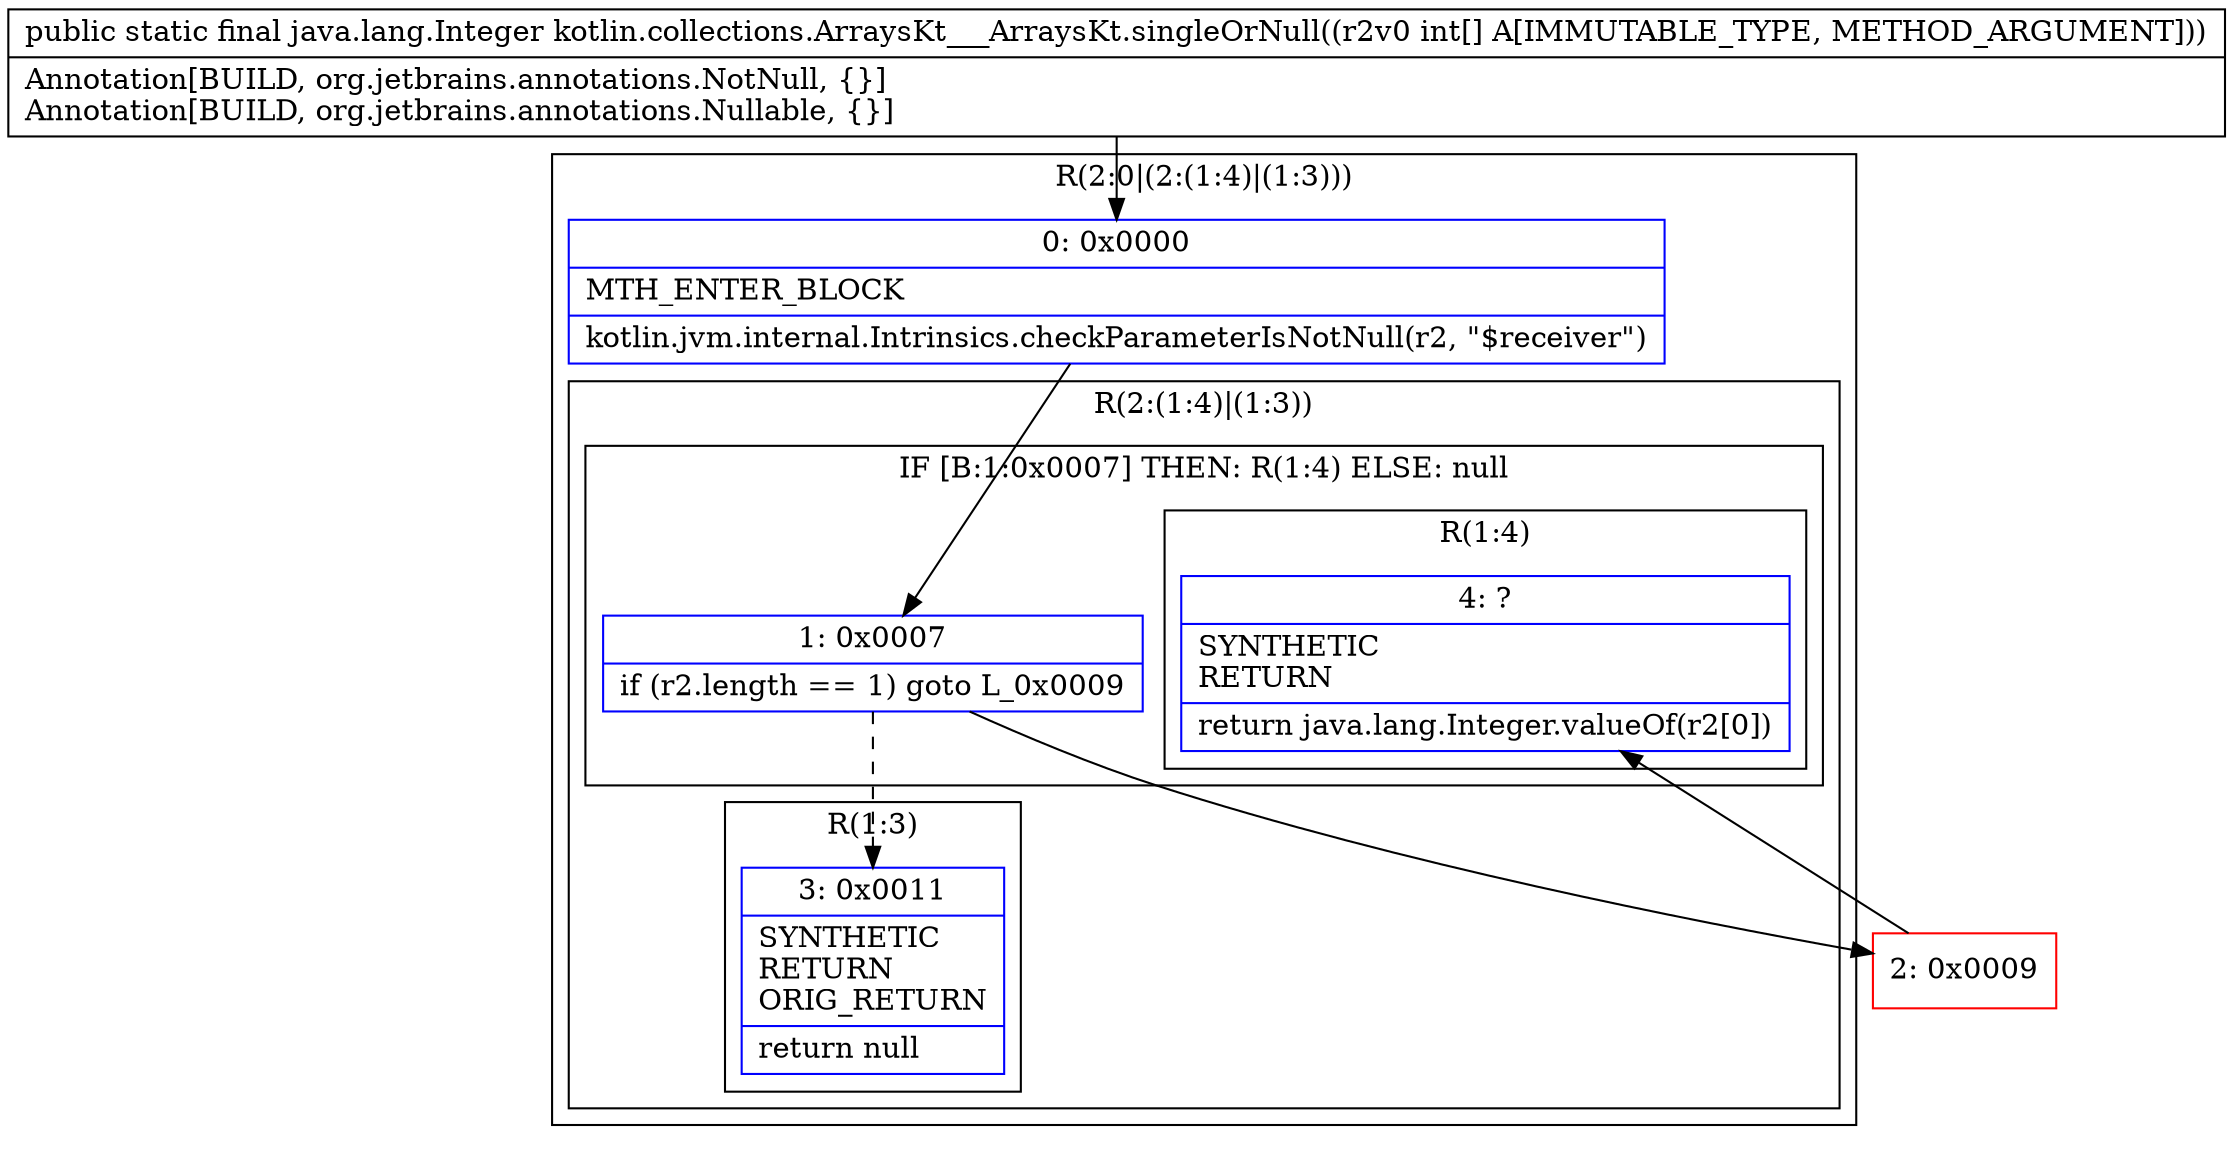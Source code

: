 digraph "CFG forkotlin.collections.ArraysKt___ArraysKt.singleOrNull([I)Ljava\/lang\/Integer;" {
subgraph cluster_Region_1209622147 {
label = "R(2:0|(2:(1:4)|(1:3)))";
node [shape=record,color=blue];
Node_0 [shape=record,label="{0\:\ 0x0000|MTH_ENTER_BLOCK\l|kotlin.jvm.internal.Intrinsics.checkParameterIsNotNull(r2, \"$receiver\")\l}"];
subgraph cluster_Region_92939656 {
label = "R(2:(1:4)|(1:3))";
node [shape=record,color=blue];
subgraph cluster_IfRegion_468636257 {
label = "IF [B:1:0x0007] THEN: R(1:4) ELSE: null";
node [shape=record,color=blue];
Node_1 [shape=record,label="{1\:\ 0x0007|if (r2.length == 1) goto L_0x0009\l}"];
subgraph cluster_Region_1215932749 {
label = "R(1:4)";
node [shape=record,color=blue];
Node_4 [shape=record,label="{4\:\ ?|SYNTHETIC\lRETURN\l|return java.lang.Integer.valueOf(r2[0])\l}"];
}
}
subgraph cluster_Region_1251347335 {
label = "R(1:3)";
node [shape=record,color=blue];
Node_3 [shape=record,label="{3\:\ 0x0011|SYNTHETIC\lRETURN\lORIG_RETURN\l|return null\l}"];
}
}
}
Node_2 [shape=record,color=red,label="{2\:\ 0x0009}"];
MethodNode[shape=record,label="{public static final java.lang.Integer kotlin.collections.ArraysKt___ArraysKt.singleOrNull((r2v0 int[] A[IMMUTABLE_TYPE, METHOD_ARGUMENT]))  | Annotation[BUILD, org.jetbrains.annotations.NotNull, \{\}]\lAnnotation[BUILD, org.jetbrains.annotations.Nullable, \{\}]\l}"];
MethodNode -> Node_0;
Node_0 -> Node_1;
Node_1 -> Node_2;
Node_1 -> Node_3[style=dashed];
Node_2 -> Node_4;
}

